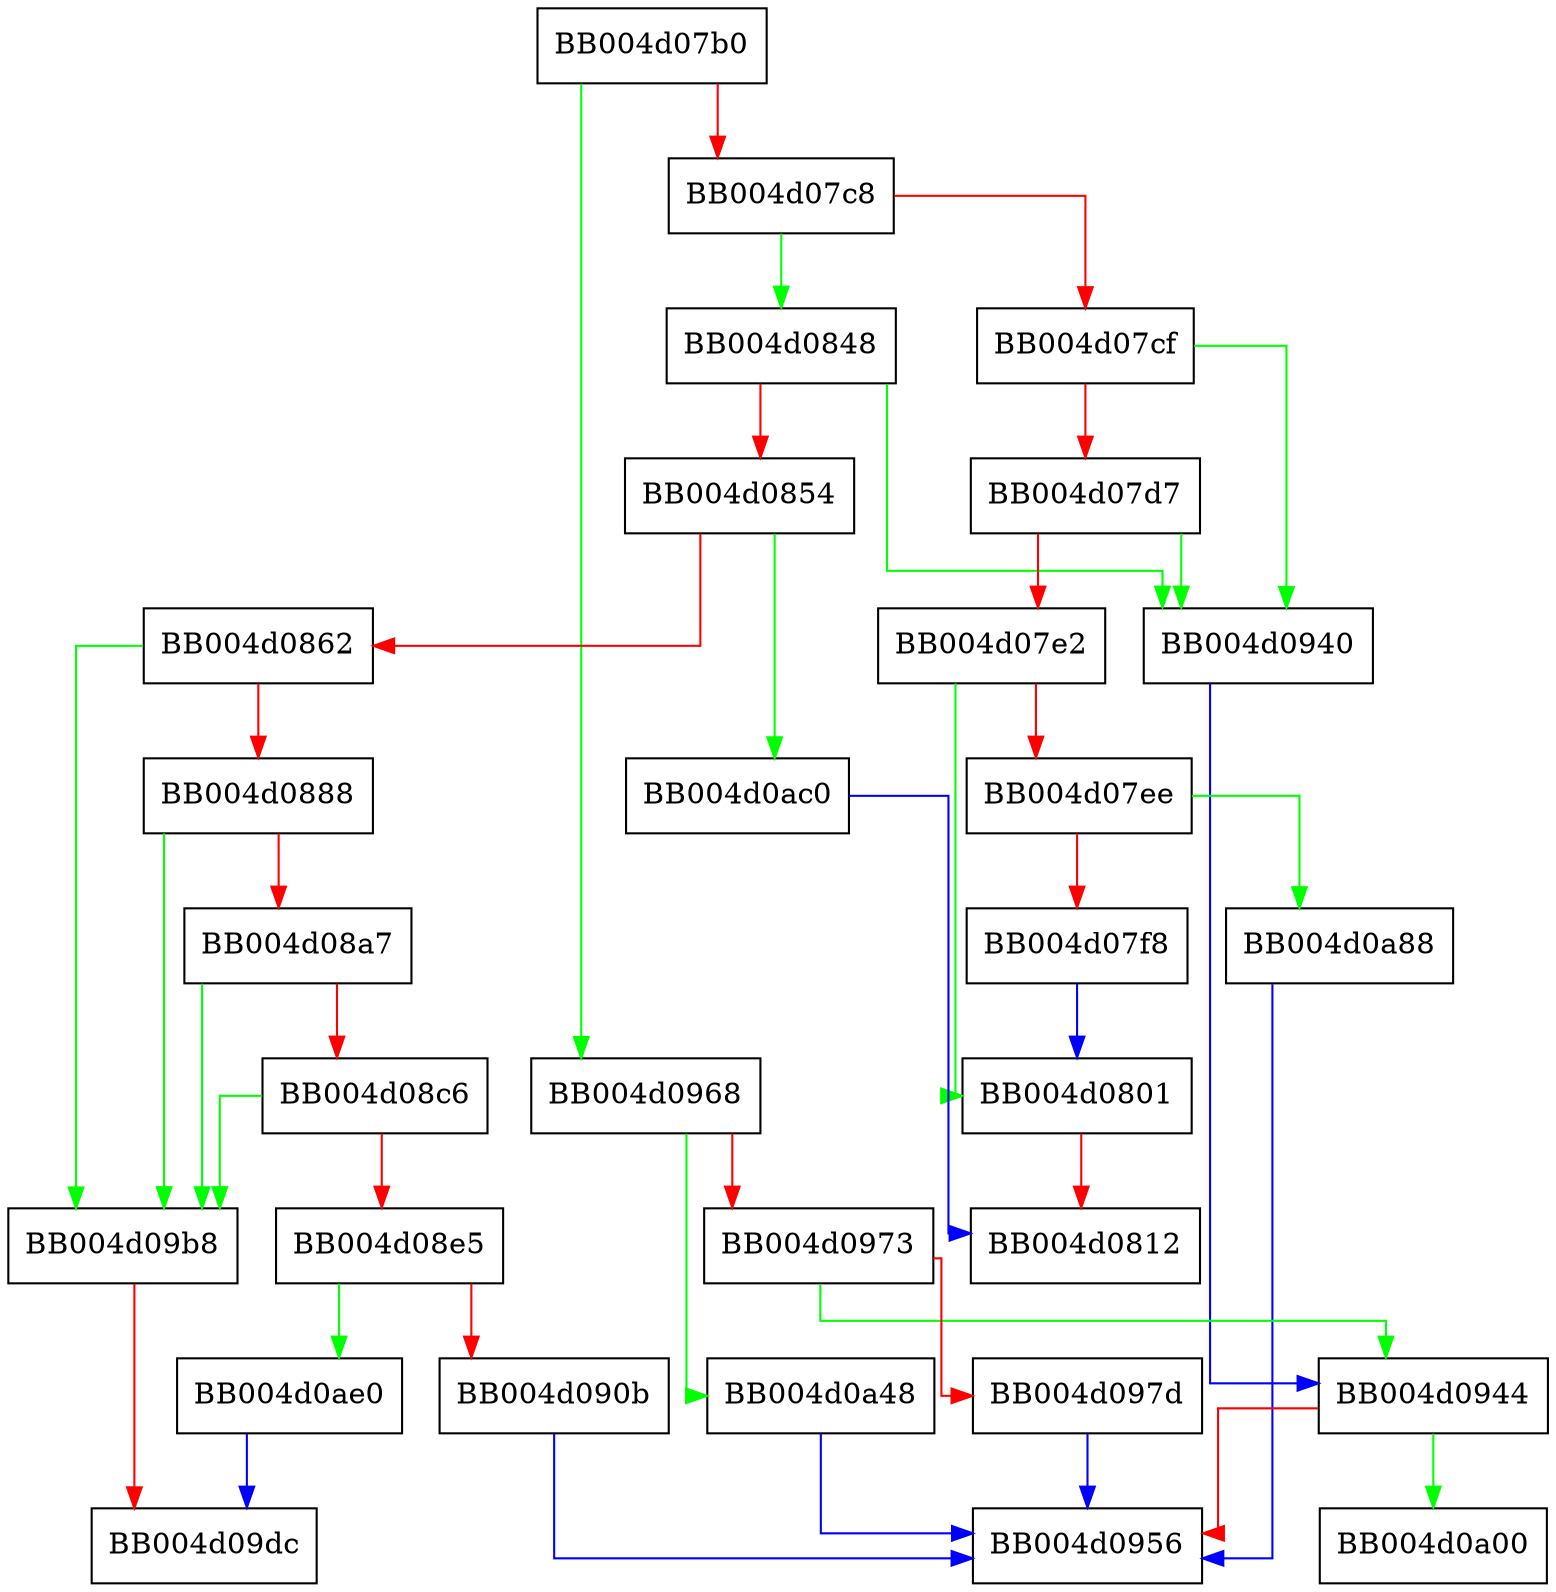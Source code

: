 digraph tls_validate_record_header {
  node [shape="box"];
  graph [splines=ortho];
  BB004d07b0 -> BB004d0968 [color="green"];
  BB004d07b0 -> BB004d07c8 [color="red"];
  BB004d07c8 -> BB004d0848 [color="green"];
  BB004d07c8 -> BB004d07cf [color="red"];
  BB004d07cf -> BB004d0940 [color="green"];
  BB004d07cf -> BB004d07d7 [color="red"];
  BB004d07d7 -> BB004d0940 [color="green"];
  BB004d07d7 -> BB004d07e2 [color="red"];
  BB004d07e2 -> BB004d0801 [color="green"];
  BB004d07e2 -> BB004d07ee [color="red"];
  BB004d07ee -> BB004d0a88 [color="green"];
  BB004d07ee -> BB004d07f8 [color="red"];
  BB004d07f8 -> BB004d0801 [color="blue"];
  BB004d0801 -> BB004d0812 [color="red"];
  BB004d0848 -> BB004d0940 [color="green"];
  BB004d0848 -> BB004d0854 [color="red"];
  BB004d0854 -> BB004d0ac0 [color="green"];
  BB004d0854 -> BB004d0862 [color="red"];
  BB004d0862 -> BB004d09b8 [color="green"];
  BB004d0862 -> BB004d0888 [color="red"];
  BB004d0888 -> BB004d09b8 [color="green"];
  BB004d0888 -> BB004d08a7 [color="red"];
  BB004d08a7 -> BB004d09b8 [color="green"];
  BB004d08a7 -> BB004d08c6 [color="red"];
  BB004d08c6 -> BB004d09b8 [color="green"];
  BB004d08c6 -> BB004d08e5 [color="red"];
  BB004d08e5 -> BB004d0ae0 [color="green"];
  BB004d08e5 -> BB004d090b [color="red"];
  BB004d090b -> BB004d0956 [color="blue"];
  BB004d0940 -> BB004d0944 [color="blue"];
  BB004d0944 -> BB004d0a00 [color="green"];
  BB004d0944 -> BB004d0956 [color="red"];
  BB004d0968 -> BB004d0a48 [color="green"];
  BB004d0968 -> BB004d0973 [color="red"];
  BB004d0973 -> BB004d0944 [color="green"];
  BB004d0973 -> BB004d097d [color="red"];
  BB004d097d -> BB004d0956 [color="blue"];
  BB004d09b8 -> BB004d09dc [color="red"];
  BB004d0a48 -> BB004d0956 [color="blue"];
  BB004d0a88 -> BB004d0956 [color="blue"];
  BB004d0ac0 -> BB004d0812 [color="blue"];
  BB004d0ae0 -> BB004d09dc [color="blue"];
}